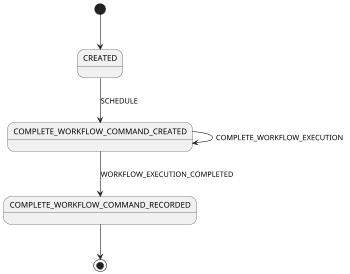 ` Copyright (C) 2020 Temporal Technologies, Inc. All Rights Reserved.
`
` Copyright 2012-2016 Amazon.com, Inc. or its affiliates. All Rights Reserved.
`
` Modifications copyright (C) 2017 Uber Technologies, Inc.
`
` Licensed under the Apache License, Version 2.0 (the "License"). You may not
` use this file except in compliance with the License. A copy of the License is
` located at
`
` http://aws.amazon.com/apache2.0
`
` or in the "license" file accompanying this file. This file is distributed on
` an "AS IS" BASIS, WITHOUT WARRANTIES OR CONDITIONS OF ANY KIND, either
` express or implied. See the License for the specific language governing
` permissions and limitations under the License.

` Generated from src/main/java/io/temporal/internal/csm/CompleteWorkflowCommands.java
` by io.temporal.internal.csm.CommandsGeneratePlantUMLStateDiagrams

@startuml
scale 350 width
[*] --> CREATED
CREATED --> COMPLETE_WORKFLOW_COMMAND_CREATED: SCHEDULE
COMPLETE_WORKFLOW_COMMAND_CREATED --> COMPLETE_WORKFLOW_COMMAND_CREATED: COMPLETE_WORKFLOW_EXECUTION
COMPLETE_WORKFLOW_COMMAND_CREATED --> COMPLETE_WORKFLOW_COMMAND_RECORDED: WORKFLOW_EXECUTION_COMPLETED
COMPLETE_WORKFLOW_COMMAND_RECORDED --> [*]
@enduml

